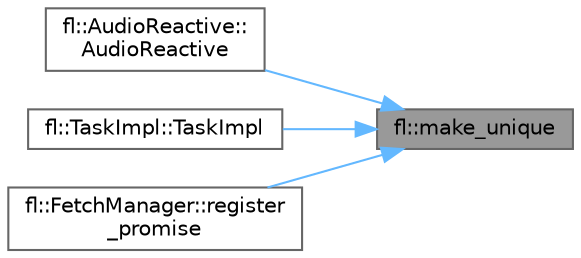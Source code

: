 digraph "fl::make_unique"
{
 // INTERACTIVE_SVG=YES
 // LATEX_PDF_SIZE
  bgcolor="transparent";
  edge [fontname=Helvetica,fontsize=10,labelfontname=Helvetica,labelfontsize=10];
  node [fontname=Helvetica,fontsize=10,shape=box,height=0.2,width=0.4];
  rankdir="RL";
  Node1 [id="Node000001",label="fl::make_unique",height=0.2,width=0.4,color="gray40", fillcolor="grey60", style="filled", fontcolor="black",tooltip=" "];
  Node1 -> Node2 [id="edge1_Node000001_Node000002",dir="back",color="steelblue1",style="solid",tooltip=" "];
  Node2 [id="Node000002",label="fl::AudioReactive::\lAudioReactive",height=0.2,width=0.4,color="grey40", fillcolor="white", style="filled",URL="$d3/d40/classfl_1_1_audio_reactive_a9e305a66d23701571a815bafc523bd27.html#a9e305a66d23701571a815bafc523bd27",tooltip=" "];
  Node1 -> Node3 [id="edge2_Node000001_Node000003",dir="back",color="steelblue1",style="solid",tooltip=" "];
  Node3 [id="Node000003",label="fl::TaskImpl::TaskImpl",height=0.2,width=0.4,color="grey40", fillcolor="white", style="filled",URL="$d5/d24/classfl_1_1_task_impl_a0bedf2f9c36d0f3095f56caa407a14f7.html#a0bedf2f9c36d0f3095f56caa407a14f7",tooltip=" "];
  Node1 -> Node4 [id="edge3_Node000001_Node000004",dir="back",color="steelblue1",style="solid",tooltip=" "];
  Node4 [id="Node000004",label="fl::FetchManager::register\l_promise",height=0.2,width=0.4,color="grey40", fillcolor="white", style="filled",URL="$d3/d35/classfl_1_1_fetch_manager_ad90db51c87593c14830be13da6fa0136.html#ad90db51c87593c14830be13da6fa0136",tooltip=" "];
}
